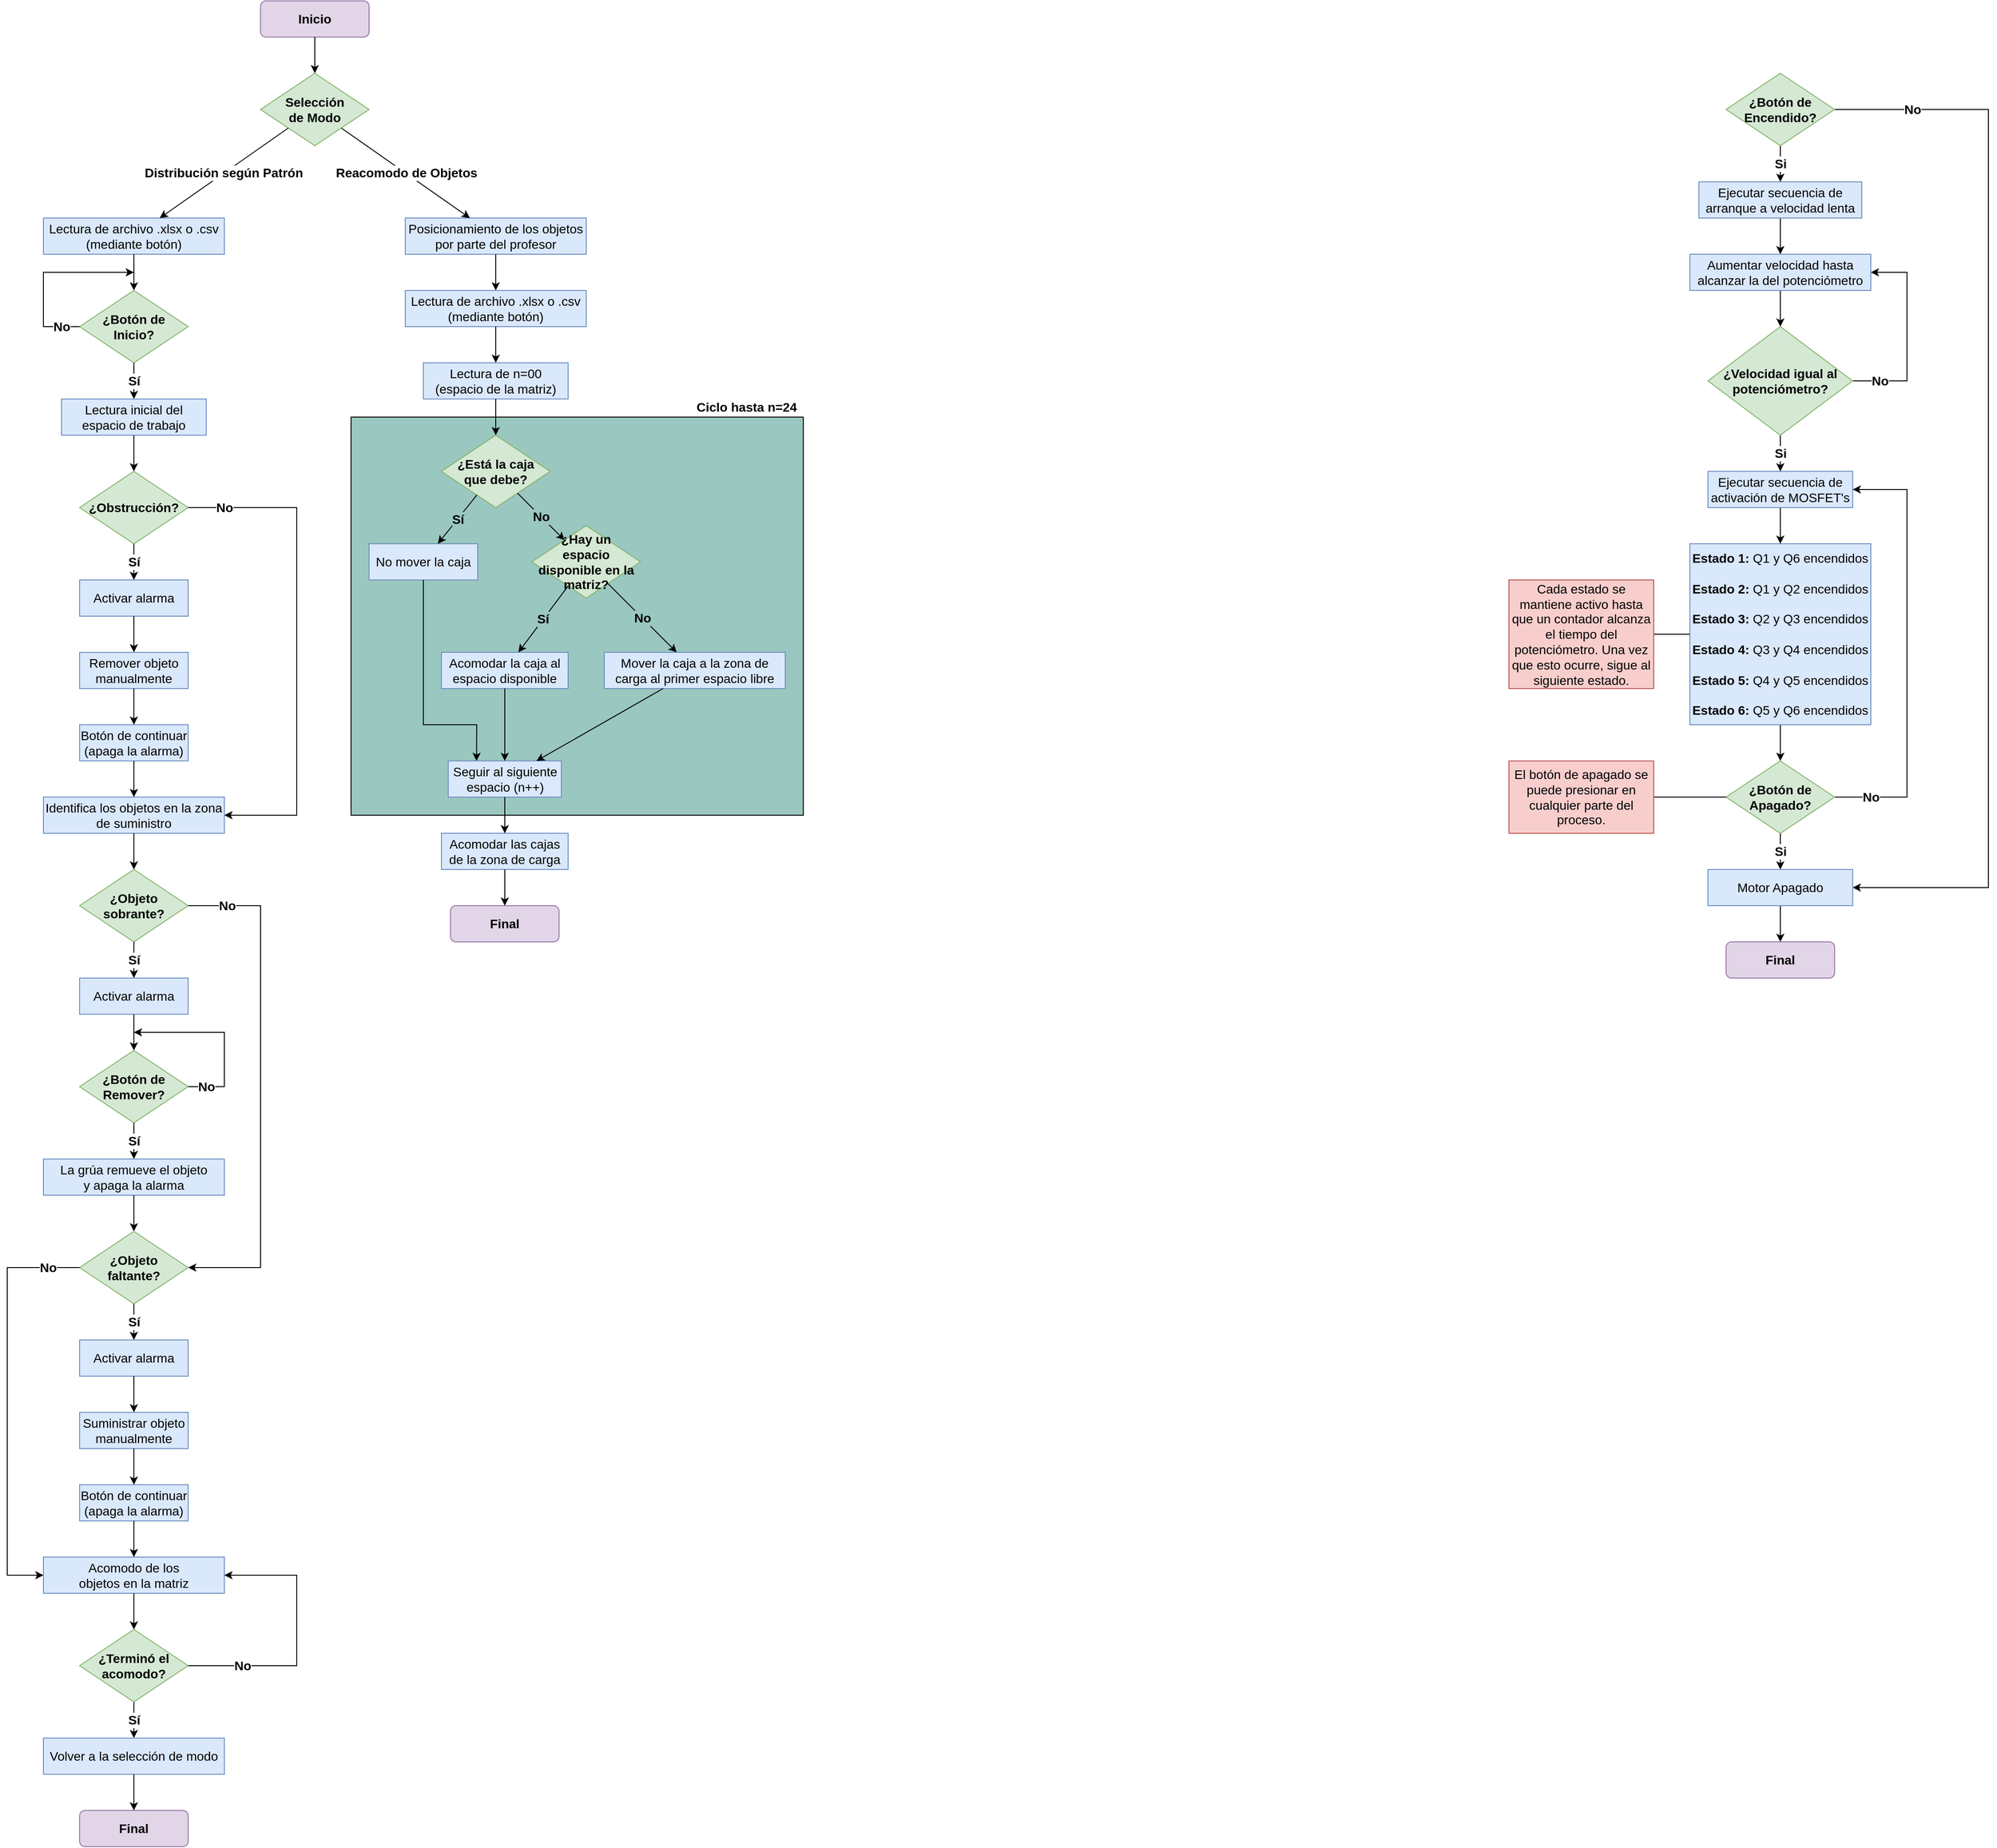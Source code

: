 <mxfile version="21.6.5" type="device">
  <diagram id="C5RBs43oDa-KdzZeNtuy" name="Page-1">
    <mxGraphModel dx="1418" dy="828" grid="1" gridSize="10" guides="1" tooltips="1" connect="1" arrows="1" fold="1" page="1" pageScale="1" pageWidth="3300" pageHeight="4681" math="0" shadow="0">
      <root>
        <mxCell id="WIyWlLk6GJQsqaUBKTNV-0" />
        <mxCell id="WIyWlLk6GJQsqaUBKTNV-1" parent="WIyWlLk6GJQsqaUBKTNV-0" />
        <mxCell id="rJOY3zDOgTalXSswyUjg-37" value="Ciclo hasta n=24" style="rounded=0;html=1;labelBackgroundColor=none;fillColor=#9AC7BF;align=left;labelPosition=right;verticalLabelPosition=top;verticalAlign=bottom;fontStyle=1;fontSize=14;spacingLeft=-120;" parent="WIyWlLk6GJQsqaUBKTNV-1" vertex="1">
          <mxGeometry x="460" y="500" width="500" height="440" as="geometry" />
        </mxCell>
        <mxCell id="w7VMdKGsoB2JZ1AJoD3i-6" value="Si" style="edgeStyle=orthogonalEdgeStyle;rounded=0;orthogonalLoop=1;jettySize=auto;html=1;exitX=0.5;exitY=1;exitDx=0;exitDy=0;entryX=0.5;entryY=0;entryDx=0;entryDy=0;fontSize=14;fontStyle=1" parent="WIyWlLk6GJQsqaUBKTNV-1" source="WIyWlLk6GJQsqaUBKTNV-6" target="w7VMdKGsoB2JZ1AJoD3i-4" edge="1">
          <mxGeometry relative="1" as="geometry" />
        </mxCell>
        <mxCell id="w7VMdKGsoB2JZ1AJoD3i-7" value="No" style="edgeStyle=orthogonalEdgeStyle;rounded=0;orthogonalLoop=1;jettySize=auto;html=1;exitX=1;exitY=0.5;exitDx=0;exitDy=0;fontSize=14;fontStyle=1;entryX=1;entryY=0.5;entryDx=0;entryDy=0;" parent="WIyWlLk6GJQsqaUBKTNV-1" source="WIyWlLk6GJQsqaUBKTNV-6" target="w7VMdKGsoB2JZ1AJoD3i-29" edge="1">
          <mxGeometry x="-0.855" relative="1" as="geometry">
            <mxPoint x="2270" y="1021.765" as="targetPoint" />
            <Array as="points">
              <mxPoint x="2270" y="160" />
              <mxPoint x="2270" y="1020" />
            </Array>
            <mxPoint as="offset" />
          </mxGeometry>
        </mxCell>
        <mxCell id="WIyWlLk6GJQsqaUBKTNV-6" value="¿Botón de&lt;br&gt;Encendido?" style="rhombus;whiteSpace=wrap;html=1;shadow=0;fontFamily=Helvetica;fontSize=14;align=center;strokeWidth=1;spacing=6;spacingTop=0;fillColor=#d5e8d4;strokeColor=#82b366;fontStyle=1" parent="WIyWlLk6GJQsqaUBKTNV-1" vertex="1">
          <mxGeometry x="1980" y="120" width="120" height="80" as="geometry" />
        </mxCell>
        <mxCell id="w7VMdKGsoB2JZ1AJoD3i-2" value="Inicio" style="rounded=1;whiteSpace=wrap;html=1;fontSize=14;glass=0;strokeWidth=1;shadow=0;fontStyle=1;fillColor=#e1d5e7;strokeColor=#9673a6;" parent="WIyWlLk6GJQsqaUBKTNV-1" vertex="1">
          <mxGeometry x="360" y="40" width="120" height="40" as="geometry" />
        </mxCell>
        <mxCell id="w7VMdKGsoB2JZ1AJoD3i-9" style="edgeStyle=orthogonalEdgeStyle;rounded=0;orthogonalLoop=1;jettySize=auto;html=1;exitX=0.5;exitY=1;exitDx=0;exitDy=0;entryX=0.5;entryY=0;entryDx=0;entryDy=0;" parent="WIyWlLk6GJQsqaUBKTNV-1" source="w7VMdKGsoB2JZ1AJoD3i-4" target="w7VMdKGsoB2JZ1AJoD3i-37" edge="1">
          <mxGeometry relative="1" as="geometry" />
        </mxCell>
        <mxCell id="w7VMdKGsoB2JZ1AJoD3i-4" value="Ejecutar secuencia de arranque a velocidad lenta" style="rounded=0;whiteSpace=wrap;html=1;fontSize=14;glass=0;strokeWidth=1;shadow=0;fillColor=#dae8fc;strokeColor=#6c8ebf;" parent="WIyWlLk6GJQsqaUBKTNV-1" vertex="1">
          <mxGeometry x="1950" y="240" width="180" height="40" as="geometry" />
        </mxCell>
        <mxCell id="w7VMdKGsoB2JZ1AJoD3i-11" value="Si" style="edgeStyle=orthogonalEdgeStyle;rounded=0;orthogonalLoop=1;jettySize=auto;html=1;exitX=0.5;exitY=1;exitDx=0;exitDy=0;entryX=0.5;entryY=0;entryDx=0;entryDy=0;fontStyle=1;fontSize=14;" parent="WIyWlLk6GJQsqaUBKTNV-1" source="w7VMdKGsoB2JZ1AJoD3i-8" target="w7VMdKGsoB2JZ1AJoD3i-10" edge="1">
          <mxGeometry relative="1" as="geometry" />
        </mxCell>
        <mxCell id="w7VMdKGsoB2JZ1AJoD3i-13" value="No" style="edgeStyle=orthogonalEdgeStyle;rounded=0;orthogonalLoop=1;jettySize=auto;html=1;exitX=1;exitY=0.5;exitDx=0;exitDy=0;strokeWidth=1;fontSize=14;fontStyle=1;entryX=1;entryY=0.5;entryDx=0;entryDy=0;" parent="WIyWlLk6GJQsqaUBKTNV-1" source="w7VMdKGsoB2JZ1AJoD3i-8" target="w7VMdKGsoB2JZ1AJoD3i-37" edge="1">
          <mxGeometry x="-0.727" relative="1" as="geometry">
            <mxPoint x="2180" y="160" as="targetPoint" />
            <Array as="points">
              <mxPoint x="2180" y="460" />
              <mxPoint x="2180" y="340" />
            </Array>
            <mxPoint as="offset" />
          </mxGeometry>
        </mxCell>
        <mxCell id="w7VMdKGsoB2JZ1AJoD3i-8" value="¿Velocidad igual al potenciómetro?" style="rhombus;whiteSpace=wrap;html=1;shadow=0;fontFamily=Helvetica;fontSize=14;align=center;strokeWidth=1;spacing=6;spacingTop=0;fillColor=#d5e8d4;strokeColor=#82b366;fontStyle=1" parent="WIyWlLk6GJQsqaUBKTNV-1" vertex="1">
          <mxGeometry x="1960" y="400" width="160" height="120" as="geometry" />
        </mxCell>
        <mxCell id="w7VMdKGsoB2JZ1AJoD3i-15" style="edgeStyle=orthogonalEdgeStyle;rounded=0;orthogonalLoop=1;jettySize=auto;html=1;exitX=0.5;exitY=1;exitDx=0;exitDy=0;entryX=0.5;entryY=0;entryDx=0;entryDy=0;" parent="WIyWlLk6GJQsqaUBKTNV-1" source="w7VMdKGsoB2JZ1AJoD3i-10" target="w7VMdKGsoB2JZ1AJoD3i-14" edge="1">
          <mxGeometry relative="1" as="geometry" />
        </mxCell>
        <mxCell id="w7VMdKGsoB2JZ1AJoD3i-10" value="Ejecutar secuencia de activación de MOSFET&#39;s" style="rounded=0;whiteSpace=wrap;html=1;fontSize=14;glass=0;strokeWidth=1;shadow=0;fillColor=#dae8fc;strokeColor=#6c8ebf;" parent="WIyWlLk6GJQsqaUBKTNV-1" vertex="1">
          <mxGeometry x="1960" y="560" width="160" height="40" as="geometry" />
        </mxCell>
        <mxCell id="w7VMdKGsoB2JZ1AJoD3i-27" style="edgeStyle=orthogonalEdgeStyle;rounded=0;orthogonalLoop=1;jettySize=auto;html=1;exitX=0.5;exitY=1;exitDx=0;exitDy=0;entryX=0.5;entryY=0;entryDx=0;entryDy=0;" parent="WIyWlLk6GJQsqaUBKTNV-1" source="w7VMdKGsoB2JZ1AJoD3i-14" target="w7VMdKGsoB2JZ1AJoD3i-26" edge="1">
          <mxGeometry relative="1" as="geometry" />
        </mxCell>
        <mxCell id="w7VMdKGsoB2JZ1AJoD3i-14" value="&lt;b&gt;Estado 1:&lt;/b&gt; Q1 y Q6 encendidos&lt;br&gt;&lt;br&gt;&lt;b style=&quot;border-color: var(--border-color);&quot;&gt;Estado&amp;nbsp;&lt;/b&gt;&lt;b&gt;2:&lt;/b&gt; Q1 y Q2 encendidos&lt;br&gt;&lt;br&gt;&lt;b style=&quot;border-color: var(--border-color);&quot;&gt;Estado&amp;nbsp;&lt;/b&gt;&lt;b&gt;3:&lt;/b&gt; Q2 y Q3 encendidos&lt;br&gt;&lt;br&gt;&lt;b style=&quot;border-color: var(--border-color);&quot;&gt;Estado&amp;nbsp;&lt;/b&gt;&lt;b&gt;4:&lt;/b&gt; Q3 y Q4 encendidos&lt;br&gt;&lt;br&gt;&lt;b style=&quot;border-color: var(--border-color);&quot;&gt;Estado&amp;nbsp;&lt;/b&gt;&lt;b&gt;5:&lt;/b&gt; Q4 y Q5 encendidos&lt;br&gt;&lt;br&gt;&lt;b style=&quot;border-color: var(--border-color);&quot;&gt;Estado&amp;nbsp;&lt;/b&gt;&lt;b&gt;6:&lt;/b&gt; Q5 y Q6 encendidos" style="rounded=0;whiteSpace=wrap;html=1;fontSize=14;glass=0;strokeWidth=1;shadow=0;fillColor=#dae8fc;strokeColor=#6c8ebf;" parent="WIyWlLk6GJQsqaUBKTNV-1" vertex="1">
          <mxGeometry x="1940" y="640" width="200" height="200" as="geometry" />
        </mxCell>
        <mxCell id="w7VMdKGsoB2JZ1AJoD3i-22" style="edgeStyle=orthogonalEdgeStyle;rounded=0;orthogonalLoop=1;jettySize=auto;html=1;exitX=1;exitY=0.5;exitDx=0;exitDy=0;entryX=0;entryY=0.5;entryDx=0;entryDy=0;endArrow=none;endFill=0;" parent="WIyWlLk6GJQsqaUBKTNV-1" source="w7VMdKGsoB2JZ1AJoD3i-24" target="w7VMdKGsoB2JZ1AJoD3i-14" edge="1">
          <mxGeometry relative="1" as="geometry">
            <mxPoint x="1900" y="740" as="sourcePoint" />
          </mxGeometry>
        </mxCell>
        <mxCell id="w7VMdKGsoB2JZ1AJoD3i-24" value="Cada estado se mantiene activo hasta que un contador alcanza el tiempo del potenciómetro. Una vez que esto ocurre, sigue al siguiente estado." style="rounded=0;whiteSpace=wrap;html=1;fontSize=14;glass=0;strokeWidth=1;shadow=0;fillColor=#f8cecc;strokeColor=#b85450;" parent="WIyWlLk6GJQsqaUBKTNV-1" vertex="1">
          <mxGeometry x="1740" y="680" width="160" height="120" as="geometry" />
        </mxCell>
        <mxCell id="w7VMdKGsoB2JZ1AJoD3i-30" value="Si" style="edgeStyle=orthogonalEdgeStyle;rounded=0;orthogonalLoop=1;jettySize=auto;html=1;exitX=0.5;exitY=1;exitDx=0;exitDy=0;entryX=0.5;entryY=0;entryDx=0;entryDy=0;fontStyle=1;fontSize=14;" parent="WIyWlLk6GJQsqaUBKTNV-1" source="w7VMdKGsoB2JZ1AJoD3i-26" target="w7VMdKGsoB2JZ1AJoD3i-29" edge="1">
          <mxGeometry relative="1" as="geometry" />
        </mxCell>
        <mxCell id="w7VMdKGsoB2JZ1AJoD3i-32" value="No" style="edgeStyle=orthogonalEdgeStyle;rounded=0;orthogonalLoop=1;jettySize=auto;html=1;exitX=1;exitY=0.5;exitDx=0;exitDy=0;entryX=1;entryY=0.5;entryDx=0;entryDy=0;fontSize=14;fontStyle=1" parent="WIyWlLk6GJQsqaUBKTNV-1" source="w7VMdKGsoB2JZ1AJoD3i-26" target="w7VMdKGsoB2JZ1AJoD3i-10" edge="1">
          <mxGeometry x="-0.833" relative="1" as="geometry">
            <Array as="points">
              <mxPoint x="2180" y="920" />
              <mxPoint x="2180" y="580" />
            </Array>
            <mxPoint as="offset" />
          </mxGeometry>
        </mxCell>
        <mxCell id="w7VMdKGsoB2JZ1AJoD3i-26" value="¿Botón de&lt;br&gt;Apagado?" style="rhombus;whiteSpace=wrap;html=1;shadow=0;fontFamily=Helvetica;fontSize=14;align=center;strokeWidth=1;spacing=6;spacingTop=0;fillColor=#d5e8d4;strokeColor=#82b366;fontStyle=1" parent="WIyWlLk6GJQsqaUBKTNV-1" vertex="1">
          <mxGeometry x="1980" y="880" width="120" height="80" as="geometry" />
        </mxCell>
        <mxCell id="w7VMdKGsoB2JZ1AJoD3i-34" style="edgeStyle=orthogonalEdgeStyle;rounded=0;orthogonalLoop=1;jettySize=auto;html=1;exitX=0.5;exitY=1;exitDx=0;exitDy=0;entryX=0.5;entryY=0;entryDx=0;entryDy=0;" parent="WIyWlLk6GJQsqaUBKTNV-1" source="w7VMdKGsoB2JZ1AJoD3i-29" target="w7VMdKGsoB2JZ1AJoD3i-33" edge="1">
          <mxGeometry relative="1" as="geometry" />
        </mxCell>
        <mxCell id="w7VMdKGsoB2JZ1AJoD3i-29" value="Motor Apagado" style="rounded=0;whiteSpace=wrap;html=1;fontSize=14;glass=0;strokeWidth=1;shadow=0;fillColor=#dae8fc;strokeColor=#6c8ebf;" parent="WIyWlLk6GJQsqaUBKTNV-1" vertex="1">
          <mxGeometry x="1960" y="1000" width="160" height="40" as="geometry" />
        </mxCell>
        <mxCell id="w7VMdKGsoB2JZ1AJoD3i-33" value="Final" style="rounded=1;whiteSpace=wrap;html=1;fontSize=14;glass=0;strokeWidth=1;shadow=0;fontStyle=1;fillColor=#e1d5e7;strokeColor=#9673a6;" parent="WIyWlLk6GJQsqaUBKTNV-1" vertex="1">
          <mxGeometry x="1980" y="1080" width="120" height="40" as="geometry" />
        </mxCell>
        <mxCell id="w7VMdKGsoB2JZ1AJoD3i-36" style="edgeStyle=orthogonalEdgeStyle;rounded=0;orthogonalLoop=1;jettySize=auto;html=1;exitX=1;exitY=0.5;exitDx=0;exitDy=0;entryX=0;entryY=0.5;entryDx=0;entryDy=0;endArrow=none;endFill=0;" parent="WIyWlLk6GJQsqaUBKTNV-1" source="w7VMdKGsoB2JZ1AJoD3i-35" target="w7VMdKGsoB2JZ1AJoD3i-26" edge="1">
          <mxGeometry relative="1" as="geometry" />
        </mxCell>
        <mxCell id="w7VMdKGsoB2JZ1AJoD3i-35" value="El botón de apagado se puede presionar en cualquier parte del proceso." style="rounded=0;whiteSpace=wrap;html=1;fontSize=14;glass=0;strokeWidth=1;shadow=0;fillColor=#f8cecc;strokeColor=#b85450;" parent="WIyWlLk6GJQsqaUBKTNV-1" vertex="1">
          <mxGeometry x="1740" y="880" width="160" height="80" as="geometry" />
        </mxCell>
        <mxCell id="w7VMdKGsoB2JZ1AJoD3i-38" style="edgeStyle=orthogonalEdgeStyle;rounded=0;orthogonalLoop=1;jettySize=auto;html=1;exitX=0.5;exitY=1;exitDx=0;exitDy=0;entryX=0.5;entryY=0;entryDx=0;entryDy=0;" parent="WIyWlLk6GJQsqaUBKTNV-1" source="w7VMdKGsoB2JZ1AJoD3i-37" target="w7VMdKGsoB2JZ1AJoD3i-8" edge="1">
          <mxGeometry relative="1" as="geometry" />
        </mxCell>
        <mxCell id="w7VMdKGsoB2JZ1AJoD3i-37" value="Aumentar velocidad hasta alcanzar la del potenciómetro" style="rounded=0;whiteSpace=wrap;html=1;fontSize=14;glass=0;strokeWidth=1;shadow=0;fillColor=#dae8fc;strokeColor=#6c8ebf;" parent="WIyWlLk6GJQsqaUBKTNV-1" vertex="1">
          <mxGeometry x="1940" y="320" width="200" height="40" as="geometry" />
        </mxCell>
        <mxCell id="ZOkhpjZ1VidPO41_5pdj-0" value="Selección&lt;br&gt;de Modo" style="rhombus;whiteSpace=wrap;html=1;shadow=0;fontFamily=Helvetica;fontSize=14;align=center;strokeWidth=1;spacing=6;spacingTop=0;fillColor=#d5e8d4;strokeColor=#82b366;fontStyle=1" parent="WIyWlLk6GJQsqaUBKTNV-1" vertex="1">
          <mxGeometry x="360" y="120" width="120" height="80" as="geometry" />
        </mxCell>
        <mxCell id="ZOkhpjZ1VidPO41_5pdj-4" value="" style="endArrow=classic;html=1;rounded=0;" parent="WIyWlLk6GJQsqaUBKTNV-1" source="w7VMdKGsoB2JZ1AJoD3i-2" target="ZOkhpjZ1VidPO41_5pdj-0" edge="1">
          <mxGeometry width="50" height="50" relative="1" as="geometry">
            <mxPoint x="320" y="110" as="sourcePoint" />
            <mxPoint x="370" y="110" as="targetPoint" />
            <Array as="points" />
          </mxGeometry>
        </mxCell>
        <mxCell id="ZOkhpjZ1VidPO41_5pdj-5" value="Lectura de archivo .xlsx o .csv&lt;br&gt;(mediante botón)" style="rounded=0;whiteSpace=wrap;html=1;fontSize=14;glass=0;strokeWidth=1;shadow=0;fillColor=#dae8fc;strokeColor=#6c8ebf;" parent="WIyWlLk6GJQsqaUBKTNV-1" vertex="1">
          <mxGeometry x="120" y="280" width="200" height="40" as="geometry" />
        </mxCell>
        <mxCell id="ZOkhpjZ1VidPO41_5pdj-6" value="Distribución según Patrón" style="endArrow=classic;html=1;rounded=0;fontSize=14;fontStyle=1" parent="WIyWlLk6GJQsqaUBKTNV-1" source="ZOkhpjZ1VidPO41_5pdj-0" target="ZOkhpjZ1VidPO41_5pdj-5" edge="1">
          <mxGeometry width="50" height="50" relative="1" as="geometry">
            <mxPoint x="430" y="90" as="sourcePoint" />
            <mxPoint x="430" y="130" as="targetPoint" />
            <Array as="points" />
          </mxGeometry>
        </mxCell>
        <mxCell id="ZOkhpjZ1VidPO41_5pdj-7" value="Posicionamiento de los objetos por parte del profesor" style="rounded=0;whiteSpace=wrap;html=1;fontSize=14;glass=0;strokeWidth=1;shadow=0;fillColor=#dae8fc;strokeColor=#6c8ebf;" parent="WIyWlLk6GJQsqaUBKTNV-1" vertex="1">
          <mxGeometry x="520" y="280" width="200" height="40" as="geometry" />
        </mxCell>
        <mxCell id="ZOkhpjZ1VidPO41_5pdj-8" value="Reacomodo de Objetos" style="endArrow=classic;html=1;rounded=0;fontSize=14;fontStyle=1" parent="WIyWlLk6GJQsqaUBKTNV-1" source="ZOkhpjZ1VidPO41_5pdj-0" target="ZOkhpjZ1VidPO41_5pdj-7" edge="1">
          <mxGeometry width="50" height="50" relative="1" as="geometry">
            <mxPoint x="400" y="190" as="sourcePoint" />
            <mxPoint x="250" y="290" as="targetPoint" />
            <Array as="points" />
          </mxGeometry>
        </mxCell>
        <mxCell id="ZOkhpjZ1VidPO41_5pdj-9" value="¿Botón de&lt;br&gt;Inicio?" style="rhombus;whiteSpace=wrap;html=1;shadow=0;fontFamily=Helvetica;fontSize=14;align=center;strokeWidth=1;spacing=6;spacingTop=0;fillColor=#d5e8d4;strokeColor=#82b366;fontStyle=1" parent="WIyWlLk6GJQsqaUBKTNV-1" vertex="1">
          <mxGeometry x="160" y="360" width="120" height="80" as="geometry" />
        </mxCell>
        <mxCell id="ZOkhpjZ1VidPO41_5pdj-10" value="" style="endArrow=classic;html=1;rounded=0;" parent="WIyWlLk6GJQsqaUBKTNV-1" source="ZOkhpjZ1VidPO41_5pdj-5" target="ZOkhpjZ1VidPO41_5pdj-9" edge="1">
          <mxGeometry width="50" height="50" relative="1" as="geometry">
            <mxPoint x="430" y="90" as="sourcePoint" />
            <mxPoint x="430" y="130" as="targetPoint" />
            <Array as="points" />
          </mxGeometry>
        </mxCell>
        <mxCell id="ZOkhpjZ1VidPO41_5pdj-11" value="Sí" style="endArrow=classic;html=1;rounded=0;fontSize=14;fontStyle=1" parent="WIyWlLk6GJQsqaUBKTNV-1" source="ZOkhpjZ1VidPO41_5pdj-9" target="ZOkhpjZ1VidPO41_5pdj-29" edge="1">
          <mxGeometry width="50" height="50" relative="1" as="geometry">
            <mxPoint x="230" y="330" as="sourcePoint" />
            <mxPoint x="220" y="480" as="targetPoint" />
            <Array as="points" />
            <mxPoint as="offset" />
          </mxGeometry>
        </mxCell>
        <mxCell id="ZOkhpjZ1VidPO41_5pdj-12" value="No" style="endArrow=classic;html=1;rounded=0;fontSize=14;fontStyle=1" parent="WIyWlLk6GJQsqaUBKTNV-1" source="ZOkhpjZ1VidPO41_5pdj-9" edge="1">
          <mxGeometry x="-0.8" width="50" height="50" relative="1" as="geometry">
            <mxPoint x="230" y="450" as="sourcePoint" />
            <mxPoint x="220" y="340" as="targetPoint" />
            <Array as="points">
              <mxPoint x="120" y="400" />
              <mxPoint x="120" y="340" />
            </Array>
            <mxPoint as="offset" />
          </mxGeometry>
        </mxCell>
        <mxCell id="ZOkhpjZ1VidPO41_5pdj-14" value="Identifica los objetos en la zona de suministro" style="rounded=0;whiteSpace=wrap;html=1;fontSize=14;glass=0;strokeWidth=1;shadow=0;fillColor=#dae8fc;strokeColor=#6c8ebf;" parent="WIyWlLk6GJQsqaUBKTNV-1" vertex="1">
          <mxGeometry x="120" y="920" width="200" height="40" as="geometry" />
        </mxCell>
        <mxCell id="ZOkhpjZ1VidPO41_5pdj-17" value="¿Obstrucción?" style="rhombus;whiteSpace=wrap;html=1;shadow=0;fontFamily=Helvetica;fontSize=14;align=center;strokeWidth=1;spacing=6;spacingTop=0;fillColor=#d5e8d4;strokeColor=#82b366;fontStyle=1" parent="WIyWlLk6GJQsqaUBKTNV-1" vertex="1">
          <mxGeometry x="160" y="560" width="120" height="80" as="geometry" />
        </mxCell>
        <mxCell id="ZOkhpjZ1VidPO41_5pdj-20" value="Activar alarma" style="rounded=0;whiteSpace=wrap;html=1;fontSize=14;glass=0;strokeWidth=1;shadow=0;fillColor=#dae8fc;strokeColor=#6c8ebf;" parent="WIyWlLk6GJQsqaUBKTNV-1" vertex="1">
          <mxGeometry x="160" y="680" width="120" height="40" as="geometry" />
        </mxCell>
        <mxCell id="ZOkhpjZ1VidPO41_5pdj-21" value="Sí" style="endArrow=classic;html=1;rounded=0;fontSize=14;fontStyle=1" parent="WIyWlLk6GJQsqaUBKTNV-1" source="ZOkhpjZ1VidPO41_5pdj-17" target="ZOkhpjZ1VidPO41_5pdj-20" edge="1">
          <mxGeometry width="50" height="50" relative="1" as="geometry">
            <mxPoint x="230" y="530" as="sourcePoint" />
            <mxPoint x="230" y="570" as="targetPoint" />
            <Array as="points" />
          </mxGeometry>
        </mxCell>
        <mxCell id="ZOkhpjZ1VidPO41_5pdj-22" value="No" style="endArrow=classic;html=1;rounded=0;fontSize=14;fontStyle=1" parent="WIyWlLk6GJQsqaUBKTNV-1" source="ZOkhpjZ1VidPO41_5pdj-17" target="ZOkhpjZ1VidPO41_5pdj-14" edge="1">
          <mxGeometry x="-0.852" width="50" height="50" relative="1" as="geometry">
            <mxPoint x="230" y="650" as="sourcePoint" />
            <mxPoint x="230" y="690" as="targetPoint" />
            <Array as="points">
              <mxPoint x="400" y="600" />
              <mxPoint x="400" y="940" />
            </Array>
            <mxPoint as="offset" />
          </mxGeometry>
        </mxCell>
        <mxCell id="ZOkhpjZ1VidPO41_5pdj-24" value="¿Botón de&lt;br&gt;Remover?" style="rhombus;whiteSpace=wrap;html=1;shadow=0;fontFamily=Helvetica;fontSize=14;align=center;strokeWidth=1;spacing=6;spacingTop=0;fillColor=#d5e8d4;strokeColor=#82b366;fontStyle=1" parent="WIyWlLk6GJQsqaUBKTNV-1" vertex="1">
          <mxGeometry x="160" y="1200" width="120" height="80" as="geometry" />
        </mxCell>
        <mxCell id="ZOkhpjZ1VidPO41_5pdj-25" value="Sí" style="endArrow=classic;html=1;rounded=0;fontSize=14;fontStyle=1" parent="WIyWlLk6GJQsqaUBKTNV-1" source="ZOkhpjZ1VidPO41_5pdj-24" target="ZOkhpjZ1VidPO41_5pdj-26" edge="1">
          <mxGeometry width="50" height="50" relative="1" as="geometry">
            <mxPoint x="230" y="1090" as="sourcePoint" />
            <mxPoint x="220" y="1320" as="targetPoint" />
            <Array as="points" />
          </mxGeometry>
        </mxCell>
        <mxCell id="ZOkhpjZ1VidPO41_5pdj-26" value="La grúa remueve el objeto&lt;br&gt;y apaga la alarma" style="rounded=0;whiteSpace=wrap;html=1;fontSize=14;glass=0;strokeWidth=1;shadow=0;fillColor=#dae8fc;strokeColor=#6c8ebf;" parent="WIyWlLk6GJQsqaUBKTNV-1" vertex="1">
          <mxGeometry x="120" y="1320" width="200" height="40" as="geometry" />
        </mxCell>
        <mxCell id="ZOkhpjZ1VidPO41_5pdj-27" value="" style="endArrow=classic;html=1;rounded=0;" parent="WIyWlLk6GJQsqaUBKTNV-1" source="ZOkhpjZ1VidPO41_5pdj-20" target="ZOkhpjZ1VidPO41_5pdj-34" edge="1">
          <mxGeometry width="50" height="50" relative="1" as="geometry">
            <mxPoint x="230" y="410" as="sourcePoint" />
            <mxPoint x="230" y="450" as="targetPoint" />
            <Array as="points" />
          </mxGeometry>
        </mxCell>
        <mxCell id="ZOkhpjZ1VidPO41_5pdj-28" value="No" style="endArrow=classic;html=1;rounded=0;fontSize=14;fontStyle=1" parent="WIyWlLk6GJQsqaUBKTNV-1" source="ZOkhpjZ1VidPO41_5pdj-24" edge="1">
          <mxGeometry x="-0.8" width="50" height="50" relative="1" as="geometry">
            <mxPoint x="170" y="930" as="sourcePoint" />
            <mxPoint x="220" y="1180" as="targetPoint" />
            <Array as="points">
              <mxPoint x="320" y="1240" />
              <mxPoint x="320" y="1180" />
            </Array>
            <mxPoint as="offset" />
          </mxGeometry>
        </mxCell>
        <mxCell id="ZOkhpjZ1VidPO41_5pdj-29" value="Lectura inicial del espacio de trabajo" style="rounded=0;whiteSpace=wrap;html=1;fontSize=14;glass=0;strokeWidth=1;shadow=0;fillColor=#dae8fc;strokeColor=#6c8ebf;" parent="WIyWlLk6GJQsqaUBKTNV-1" vertex="1">
          <mxGeometry x="140" y="480" width="160" height="40" as="geometry" />
        </mxCell>
        <mxCell id="ZOkhpjZ1VidPO41_5pdj-30" value="" style="endArrow=classic;html=1;rounded=0;" parent="WIyWlLk6GJQsqaUBKTNV-1" source="ZOkhpjZ1VidPO41_5pdj-29" target="ZOkhpjZ1VidPO41_5pdj-17" edge="1">
          <mxGeometry width="50" height="50" relative="1" as="geometry">
            <mxPoint x="400" y="430" as="sourcePoint" />
            <mxPoint x="350" y="520" as="targetPoint" />
            <Array as="points" />
          </mxGeometry>
        </mxCell>
        <mxCell id="ZOkhpjZ1VidPO41_5pdj-31" value="" style="endArrow=classic;html=1;rounded=0;" parent="WIyWlLk6GJQsqaUBKTNV-1" source="ZOkhpjZ1VidPO41_5pdj-26" target="ZOkhpjZ1VidPO41_5pdj-39" edge="1">
          <mxGeometry width="50" height="50" relative="1" as="geometry">
            <mxPoint x="360" y="620" as="sourcePoint" />
            <mxPoint x="30" y="1290" as="targetPoint" />
            <Array as="points" />
          </mxGeometry>
        </mxCell>
        <mxCell id="ZOkhpjZ1VidPO41_5pdj-32" value="¿Objeto sobrante?" style="rhombus;whiteSpace=wrap;html=1;shadow=0;fontFamily=Helvetica;fontSize=14;align=center;strokeWidth=1;spacing=6;spacingTop=0;fillColor=#d5e8d4;strokeColor=#82b366;fontStyle=1" parent="WIyWlLk6GJQsqaUBKTNV-1" vertex="1">
          <mxGeometry x="160" y="1000" width="120" height="80" as="geometry" />
        </mxCell>
        <mxCell id="ZOkhpjZ1VidPO41_5pdj-33" value="Activar alarma" style="rounded=0;whiteSpace=wrap;html=1;fontSize=14;glass=0;strokeWidth=1;shadow=0;fillColor=#dae8fc;strokeColor=#6c8ebf;" parent="WIyWlLk6GJQsqaUBKTNV-1" vertex="1">
          <mxGeometry x="160" y="1120" width="120" height="40" as="geometry" />
        </mxCell>
        <mxCell id="ZOkhpjZ1VidPO41_5pdj-34" value="Remover objeto manualmente" style="rounded=0;whiteSpace=wrap;html=1;fontSize=14;glass=0;strokeWidth=1;shadow=0;fillColor=#dae8fc;strokeColor=#6c8ebf;" parent="WIyWlLk6GJQsqaUBKTNV-1" vertex="1">
          <mxGeometry x="160" y="760" width="120" height="40" as="geometry" />
        </mxCell>
        <mxCell id="ZOkhpjZ1VidPO41_5pdj-35" value="" style="endArrow=classic;html=1;rounded=0;" parent="WIyWlLk6GJQsqaUBKTNV-1" source="ZOkhpjZ1VidPO41_5pdj-14" target="ZOkhpjZ1VidPO41_5pdj-32" edge="1">
          <mxGeometry width="50" height="50" relative="1" as="geometry">
            <mxPoint x="230" y="890" as="sourcePoint" />
            <mxPoint x="230" y="930" as="targetPoint" />
            <Array as="points" />
          </mxGeometry>
        </mxCell>
        <mxCell id="ZOkhpjZ1VidPO41_5pdj-37" value="Sí" style="endArrow=classic;html=1;rounded=0;fontSize=14;fontStyle=1" parent="WIyWlLk6GJQsqaUBKTNV-1" source="ZOkhpjZ1VidPO41_5pdj-32" target="ZOkhpjZ1VidPO41_5pdj-33" edge="1">
          <mxGeometry width="50" height="50" relative="1" as="geometry">
            <mxPoint x="230" y="810" as="sourcePoint" />
            <mxPoint x="230" y="850" as="targetPoint" />
            <Array as="points" />
          </mxGeometry>
        </mxCell>
        <mxCell id="ZOkhpjZ1VidPO41_5pdj-38" value="No" style="endArrow=classic;html=1;rounded=0;fontSize=14;fontStyle=1;" parent="WIyWlLk6GJQsqaUBKTNV-1" source="ZOkhpjZ1VidPO41_5pdj-32" target="ZOkhpjZ1VidPO41_5pdj-39" edge="1">
          <mxGeometry x="-0.846" width="50" height="50" relative="1" as="geometry">
            <mxPoint x="290" y="770" as="sourcePoint" />
            <mxPoint x="280" y="1300" as="targetPoint" />
            <Array as="points">
              <mxPoint x="360" y="1040" />
              <mxPoint x="360" y="1440" />
            </Array>
            <mxPoint as="offset" />
          </mxGeometry>
        </mxCell>
        <mxCell id="ZOkhpjZ1VidPO41_5pdj-39" value="¿Objeto faltante?" style="rhombus;whiteSpace=wrap;html=1;shadow=0;fontFamily=Helvetica;fontSize=14;align=center;strokeWidth=1;spacing=6;spacingTop=0;fillColor=#d5e8d4;strokeColor=#82b366;fontStyle=1" parent="WIyWlLk6GJQsqaUBKTNV-1" vertex="1">
          <mxGeometry x="160" y="1400" width="120" height="80" as="geometry" />
        </mxCell>
        <mxCell id="ZOkhpjZ1VidPO41_5pdj-40" value="Activar alarma" style="rounded=0;whiteSpace=wrap;html=1;fontSize=14;glass=0;strokeWidth=1;shadow=0;fillColor=#dae8fc;strokeColor=#6c8ebf;" parent="WIyWlLk6GJQsqaUBKTNV-1" vertex="1">
          <mxGeometry x="160" y="1520" width="120" height="40" as="geometry" />
        </mxCell>
        <mxCell id="ZOkhpjZ1VidPO41_5pdj-41" value="Suministrar objeto manualmente" style="rounded=0;whiteSpace=wrap;html=1;fontSize=14;glass=0;strokeWidth=1;shadow=0;fillColor=#dae8fc;strokeColor=#6c8ebf;" parent="WIyWlLk6GJQsqaUBKTNV-1" vertex="1">
          <mxGeometry x="160" y="1600" width="120" height="40" as="geometry" />
        </mxCell>
        <mxCell id="ZOkhpjZ1VidPO41_5pdj-42" value="Sí" style="endArrow=classic;html=1;rounded=0;fontSize=14;fontStyle=1" parent="WIyWlLk6GJQsqaUBKTNV-1" source="ZOkhpjZ1VidPO41_5pdj-39" target="ZOkhpjZ1VidPO41_5pdj-40" edge="1">
          <mxGeometry width="50" height="50" relative="1" as="geometry">
            <mxPoint x="230" y="1210" as="sourcePoint" />
            <mxPoint x="230" y="1250" as="targetPoint" />
            <Array as="points" />
          </mxGeometry>
        </mxCell>
        <mxCell id="ZOkhpjZ1VidPO41_5pdj-43" value="Acomodo de los&lt;br&gt;objetos en la matriz" style="rounded=0;whiteSpace=wrap;html=1;fontSize=14;glass=0;strokeWidth=1;shadow=0;fillColor=#dae8fc;strokeColor=#6c8ebf;" parent="WIyWlLk6GJQsqaUBKTNV-1" vertex="1">
          <mxGeometry x="120" y="1760" width="200" height="40" as="geometry" />
        </mxCell>
        <mxCell id="ZOkhpjZ1VidPO41_5pdj-44" value="Botón de continuar (apaga la alarma)" style="rounded=0;whiteSpace=wrap;html=1;fontSize=14;glass=0;strokeWidth=1;shadow=0;fillColor=#dae8fc;strokeColor=#6c8ebf;" parent="WIyWlLk6GJQsqaUBKTNV-1" vertex="1">
          <mxGeometry x="160" y="840" width="120" height="40" as="geometry" />
        </mxCell>
        <mxCell id="ZOkhpjZ1VidPO41_5pdj-46" value="No" style="endArrow=classic;html=1;rounded=0;fontSize=14;fontStyle=1;" parent="WIyWlLk6GJQsqaUBKTNV-1" source="ZOkhpjZ1VidPO41_5pdj-39" target="ZOkhpjZ1VidPO41_5pdj-43" edge="1">
          <mxGeometry x="-0.846" width="50" height="50" relative="1" as="geometry">
            <mxPoint x="290" y="1090" as="sourcePoint" />
            <mxPoint x="290" y="1450" as="targetPoint" />
            <Array as="points">
              <mxPoint x="80" y="1440" />
              <mxPoint x="80" y="1780" />
            </Array>
            <mxPoint as="offset" />
          </mxGeometry>
        </mxCell>
        <mxCell id="ZOkhpjZ1VidPO41_5pdj-50" value="Botón de continuar (apaga la alarma)" style="rounded=0;whiteSpace=wrap;html=1;fontSize=14;glass=0;strokeWidth=1;shadow=0;fillColor=#dae8fc;strokeColor=#6c8ebf;" parent="WIyWlLk6GJQsqaUBKTNV-1" vertex="1">
          <mxGeometry x="160" y="1680" width="120" height="40" as="geometry" />
        </mxCell>
        <mxCell id="ZOkhpjZ1VidPO41_5pdj-51" value="" style="endArrow=classic;html=1;rounded=0;" parent="WIyWlLk6GJQsqaUBKTNV-1" source="ZOkhpjZ1VidPO41_5pdj-40" target="ZOkhpjZ1VidPO41_5pdj-41" edge="1">
          <mxGeometry width="50" height="50" relative="1" as="geometry">
            <mxPoint x="230" y="1290" as="sourcePoint" />
            <mxPoint x="230" y="1330" as="targetPoint" />
            <Array as="points" />
          </mxGeometry>
        </mxCell>
        <mxCell id="ZOkhpjZ1VidPO41_5pdj-52" value="" style="endArrow=classic;html=1;rounded=0;" parent="WIyWlLk6GJQsqaUBKTNV-1" source="ZOkhpjZ1VidPO41_5pdj-41" target="ZOkhpjZ1VidPO41_5pdj-50" edge="1">
          <mxGeometry width="50" height="50" relative="1" as="geometry">
            <mxPoint x="240" y="1300" as="sourcePoint" />
            <mxPoint x="240" y="1340" as="targetPoint" />
            <Array as="points" />
          </mxGeometry>
        </mxCell>
        <mxCell id="ZOkhpjZ1VidPO41_5pdj-53" value="" style="endArrow=classic;html=1;rounded=0;" parent="WIyWlLk6GJQsqaUBKTNV-1" source="ZOkhpjZ1VidPO41_5pdj-50" target="ZOkhpjZ1VidPO41_5pdj-43" edge="1">
          <mxGeometry width="50" height="50" relative="1" as="geometry">
            <mxPoint x="250" y="1310" as="sourcePoint" />
            <mxPoint x="250" y="1350" as="targetPoint" />
            <Array as="points" />
          </mxGeometry>
        </mxCell>
        <mxCell id="ZOkhpjZ1VidPO41_5pdj-54" value="Final" style="rounded=1;whiteSpace=wrap;html=1;fontSize=14;glass=0;strokeWidth=1;shadow=0;fontStyle=1;fillColor=#e1d5e7;strokeColor=#9673a6;" parent="WIyWlLk6GJQsqaUBKTNV-1" vertex="1">
          <mxGeometry x="160" y="2040" width="120" height="40" as="geometry" />
        </mxCell>
        <mxCell id="ZOkhpjZ1VidPO41_5pdj-55" value="" style="endArrow=classic;html=1;rounded=0;" parent="WIyWlLk6GJQsqaUBKTNV-1" source="ZOkhpjZ1VidPO41_5pdj-43" target="rJOY3zDOgTalXSswyUjg-12" edge="1">
          <mxGeometry width="50" height="50" relative="1" as="geometry">
            <mxPoint x="230" y="1730" as="sourcePoint" />
            <mxPoint x="220" y="1840" as="targetPoint" />
            <Array as="points" />
          </mxGeometry>
        </mxCell>
        <mxCell id="rJOY3zDOgTalXSswyUjg-0" value="Lectura de archivo .xlsx o .csv&lt;br style=&quot;border-color: var(--border-color);&quot;&gt;(mediante botón)" style="rounded=0;whiteSpace=wrap;html=1;fontSize=14;glass=0;strokeWidth=1;shadow=0;fillColor=#dae8fc;strokeColor=#6c8ebf;" parent="WIyWlLk6GJQsqaUBKTNV-1" vertex="1">
          <mxGeometry x="520" y="360" width="200" height="40" as="geometry" />
        </mxCell>
        <mxCell id="rJOY3zDOgTalXSswyUjg-1" value="" style="endArrow=classic;html=1;rounded=0;" parent="WIyWlLk6GJQsqaUBKTNV-1" source="ZOkhpjZ1VidPO41_5pdj-7" target="rJOY3zDOgTalXSswyUjg-0" edge="1">
          <mxGeometry width="50" height="50" relative="1" as="geometry">
            <mxPoint x="230" y="330" as="sourcePoint" />
            <mxPoint x="230" y="370" as="targetPoint" />
            <Array as="points" />
          </mxGeometry>
        </mxCell>
        <mxCell id="rJOY3zDOgTalXSswyUjg-2" value="Lectura de n=00&lt;br&gt;(espacio de la matriz)" style="rounded=0;whiteSpace=wrap;html=1;fontSize=14;glass=0;strokeWidth=1;shadow=0;fillColor=#dae8fc;strokeColor=#6c8ebf;" parent="WIyWlLk6GJQsqaUBKTNV-1" vertex="1">
          <mxGeometry x="540" y="440" width="160" height="40" as="geometry" />
        </mxCell>
        <mxCell id="rJOY3zDOgTalXSswyUjg-3" value="" style="endArrow=classic;html=1;rounded=0;" parent="WIyWlLk6GJQsqaUBKTNV-1" source="rJOY3zDOgTalXSswyUjg-0" target="rJOY3zDOgTalXSswyUjg-2" edge="1">
          <mxGeometry width="50" height="50" relative="1" as="geometry">
            <mxPoint x="630" y="330" as="sourcePoint" />
            <mxPoint x="630" y="370" as="targetPoint" />
            <Array as="points" />
          </mxGeometry>
        </mxCell>
        <mxCell id="rJOY3zDOgTalXSswyUjg-4" value="¿Está la caja&lt;br&gt;que debe?" style="rhombus;whiteSpace=wrap;html=1;shadow=0;fontFamily=Helvetica;fontSize=14;align=center;strokeWidth=1;spacing=6;spacingTop=0;fillColor=#d5e8d4;strokeColor=#82b366;fontStyle=1" parent="WIyWlLk6GJQsqaUBKTNV-1" vertex="1">
          <mxGeometry x="560" y="520" width="120" height="80" as="geometry" />
        </mxCell>
        <mxCell id="rJOY3zDOgTalXSswyUjg-5" value="" style="endArrow=classic;html=1;rounded=0;" parent="WIyWlLk6GJQsqaUBKTNV-1" source="rJOY3zDOgTalXSswyUjg-2" target="rJOY3zDOgTalXSswyUjg-4" edge="1">
          <mxGeometry width="50" height="50" relative="1" as="geometry">
            <mxPoint x="230" y="530" as="sourcePoint" />
            <mxPoint x="620" y="520" as="targetPoint" />
            <Array as="points" />
          </mxGeometry>
        </mxCell>
        <mxCell id="rJOY3zDOgTalXSswyUjg-6" value="No mover la caja" style="rounded=0;whiteSpace=wrap;html=1;fontSize=14;glass=0;strokeWidth=1;shadow=0;fillColor=#dae8fc;strokeColor=#6c8ebf;" parent="WIyWlLk6GJQsqaUBKTNV-1" vertex="1">
          <mxGeometry x="480" y="640" width="120" height="40" as="geometry" />
        </mxCell>
        <mxCell id="rJOY3zDOgTalXSswyUjg-7" value="Sí" style="endArrow=classic;html=1;rounded=0;fontStyle=1;fontSize=14;labelBackgroundColor=#9AC7BF;" parent="WIyWlLk6GJQsqaUBKTNV-1" source="rJOY3zDOgTalXSswyUjg-4" target="rJOY3zDOgTalXSswyUjg-6" edge="1">
          <mxGeometry width="50" height="50" relative="1" as="geometry">
            <mxPoint x="630" y="570" as="sourcePoint" />
            <mxPoint x="630" y="610" as="targetPoint" />
            <Array as="points" />
          </mxGeometry>
        </mxCell>
        <mxCell id="rJOY3zDOgTalXSswyUjg-11" value="Sí" style="endArrow=classic;html=1;rounded=0;fontSize=14;fontStyle=1" parent="WIyWlLk6GJQsqaUBKTNV-1" source="rJOY3zDOgTalXSswyUjg-12" target="rJOY3zDOgTalXSswyUjg-14" edge="1">
          <mxGeometry width="50" height="50" relative="1" as="geometry">
            <mxPoint x="220" y="1990" as="sourcePoint" />
            <mxPoint x="230" y="1960" as="targetPoint" />
            <Array as="points" />
          </mxGeometry>
        </mxCell>
        <mxCell id="rJOY3zDOgTalXSswyUjg-12" value="¿Terminó el acomodo?" style="rhombus;whiteSpace=wrap;html=1;shadow=0;fontFamily=Helvetica;fontSize=14;align=center;strokeWidth=1;spacing=6;spacingTop=0;fillColor=#d5e8d4;strokeColor=#82b366;fontStyle=1" parent="WIyWlLk6GJQsqaUBKTNV-1" vertex="1">
          <mxGeometry x="160" y="1840" width="120" height="80" as="geometry" />
        </mxCell>
        <mxCell id="rJOY3zDOgTalXSswyUjg-13" value="No" style="endArrow=classic;html=1;rounded=0;fontStyle=1;fontSize=14;" parent="WIyWlLk6GJQsqaUBKTNV-1" source="rJOY3zDOgTalXSswyUjg-12" target="ZOkhpjZ1VidPO41_5pdj-43" edge="1">
          <mxGeometry x="-0.6" width="50" height="50" relative="1" as="geometry">
            <mxPoint x="590" y="1870" as="sourcePoint" />
            <mxPoint x="230" y="1850" as="targetPoint" />
            <Array as="points">
              <mxPoint x="400" y="1880" />
              <mxPoint x="400" y="1780" />
            </Array>
            <mxPoint as="offset" />
          </mxGeometry>
        </mxCell>
        <mxCell id="rJOY3zDOgTalXSswyUjg-14" value="Volver a la selección de modo" style="rounded=0;whiteSpace=wrap;html=1;fontSize=14;glass=0;strokeWidth=1;shadow=0;fillColor=#dae8fc;strokeColor=#6c8ebf;" parent="WIyWlLk6GJQsqaUBKTNV-1" vertex="1">
          <mxGeometry x="120" y="1960" width="200" height="40" as="geometry" />
        </mxCell>
        <mxCell id="rJOY3zDOgTalXSswyUjg-15" value="" style="endArrow=classic;html=1;rounded=0;" parent="WIyWlLk6GJQsqaUBKTNV-1" source="rJOY3zDOgTalXSswyUjg-14" target="ZOkhpjZ1VidPO41_5pdj-54" edge="1">
          <mxGeometry width="50" height="50" relative="1" as="geometry">
            <mxPoint x="230" y="1810" as="sourcePoint" />
            <mxPoint x="230" y="1850" as="targetPoint" />
            <Array as="points" />
          </mxGeometry>
        </mxCell>
        <mxCell id="rJOY3zDOgTalXSswyUjg-16" value="Mover la caja a la zona de carga al primer espacio libre" style="rounded=0;whiteSpace=wrap;html=1;fontSize=14;glass=0;strokeWidth=1;shadow=0;fillColor=#dae8fc;strokeColor=#6c8ebf;" parent="WIyWlLk6GJQsqaUBKTNV-1" vertex="1">
          <mxGeometry x="740" y="760" width="200" height="40" as="geometry" />
        </mxCell>
        <mxCell id="rJOY3zDOgTalXSswyUjg-17" value="No" style="endArrow=classic;html=1;rounded=0;fontStyle=1;fontSize=14;labelBackgroundColor=#9AC7BF;" parent="WIyWlLk6GJQsqaUBKTNV-1" source="rJOY3zDOgTalXSswyUjg-4" target="rJOY3zDOgTalXSswyUjg-26" edge="1">
          <mxGeometry width="50" height="50" relative="1" as="geometry">
            <mxPoint x="609" y="676" as="sourcePoint" />
            <mxPoint x="830" y="560" as="targetPoint" />
            <Array as="points" />
          </mxGeometry>
        </mxCell>
        <mxCell id="rJOY3zDOgTalXSswyUjg-20" value="" style="endArrow=classic;html=1;rounded=0;entryX=0.25;entryY=0;entryDx=0;entryDy=0;" parent="WIyWlLk6GJQsqaUBKTNV-1" source="rJOY3zDOgTalXSswyUjg-6" target="rJOY3zDOgTalXSswyUjg-25" edge="1">
          <mxGeometry width="50" height="50" relative="1" as="geometry">
            <mxPoint x="630" y="490" as="sourcePoint" />
            <mxPoint x="540" y="720" as="targetPoint" />
            <Array as="points">
              <mxPoint x="540" y="840" />
              <mxPoint x="599" y="840" />
            </Array>
          </mxGeometry>
        </mxCell>
        <mxCell id="rJOY3zDOgTalXSswyUjg-24" value="Acomodar la caja al espacio disponible" style="rounded=0;whiteSpace=wrap;html=1;fontSize=14;glass=0;strokeWidth=1;shadow=0;fillColor=#dae8fc;strokeColor=#6c8ebf;" parent="WIyWlLk6GJQsqaUBKTNV-1" vertex="1">
          <mxGeometry x="560" y="760" width="140" height="40" as="geometry" />
        </mxCell>
        <mxCell id="rJOY3zDOgTalXSswyUjg-25" value="Seguir al siguiente espacio (n++)" style="rounded=0;whiteSpace=wrap;html=1;fontSize=14;glass=0;strokeWidth=1;shadow=0;fillColor=#dae8fc;strokeColor=#6c8ebf;" parent="WIyWlLk6GJQsqaUBKTNV-1" vertex="1">
          <mxGeometry x="567.5" y="880" width="125" height="40" as="geometry" />
        </mxCell>
        <mxCell id="rJOY3zDOgTalXSswyUjg-26" value="¿Hay un espacio disponible en la matriz?" style="rhombus;whiteSpace=wrap;html=1;shadow=0;fontFamily=Helvetica;fontSize=14;align=center;strokeWidth=1;spacing=6;spacingTop=0;fillColor=#d5e8d4;strokeColor=#82b366;fontStyle=1" parent="WIyWlLk6GJQsqaUBKTNV-1" vertex="1">
          <mxGeometry x="660" y="620" width="120" height="80" as="geometry" />
        </mxCell>
        <mxCell id="rJOY3zDOgTalXSswyUjg-27" value="Sí" style="endArrow=classic;html=1;rounded=0;fontStyle=1;fontSize=14;labelBackgroundColor=#9AC7BF;" parent="WIyWlLk6GJQsqaUBKTNV-1" source="rJOY3zDOgTalXSswyUjg-26" target="rJOY3zDOgTalXSswyUjg-24" edge="1">
          <mxGeometry width="50" height="50" relative="1" as="geometry">
            <mxPoint x="609" y="596" as="sourcePoint" />
            <mxPoint x="720" y="760" as="targetPoint" />
            <Array as="points" />
          </mxGeometry>
        </mxCell>
        <mxCell id="rJOY3zDOgTalXSswyUjg-30" value="No" style="endArrow=classic;html=1;rounded=0;fontStyle=1;fontSize=14;labelBackgroundColor=#9AC7BF;" parent="WIyWlLk6GJQsqaUBKTNV-1" source="rJOY3zDOgTalXSswyUjg-26" target="rJOY3zDOgTalXSswyUjg-16" edge="1">
          <mxGeometry width="50" height="50" relative="1" as="geometry">
            <mxPoint x="654" y="594" as="sourcePoint" />
            <mxPoint x="706" y="646" as="targetPoint" />
            <Array as="points" />
          </mxGeometry>
        </mxCell>
        <mxCell id="rJOY3zDOgTalXSswyUjg-31" value="" style="endArrow=classic;html=1;rounded=0;" parent="WIyWlLk6GJQsqaUBKTNV-1" source="rJOY3zDOgTalXSswyUjg-24" target="rJOY3zDOgTalXSswyUjg-25" edge="1">
          <mxGeometry width="50" height="50" relative="1" as="geometry">
            <mxPoint x="558" y="690" as="sourcePoint" />
            <mxPoint x="622" y="850" as="targetPoint" />
            <Array as="points" />
          </mxGeometry>
        </mxCell>
        <mxCell id="rJOY3zDOgTalXSswyUjg-32" value="" style="endArrow=classic;html=1;rounded=0;" parent="WIyWlLk6GJQsqaUBKTNV-1" source="rJOY3zDOgTalXSswyUjg-16" target="rJOY3zDOgTalXSswyUjg-25" edge="1">
          <mxGeometry width="50" height="50" relative="1" as="geometry">
            <mxPoint x="677" y="810" as="sourcePoint" />
            <mxPoint x="663" y="890" as="targetPoint" />
            <Array as="points" />
          </mxGeometry>
        </mxCell>
        <mxCell id="rJOY3zDOgTalXSswyUjg-35" value="Acomodar las cajas de la zona de carga" style="rounded=0;whiteSpace=wrap;html=1;fontSize=14;glass=0;strokeWidth=1;shadow=0;fillColor=#dae8fc;strokeColor=#6c8ebf;" parent="WIyWlLk6GJQsqaUBKTNV-1" vertex="1">
          <mxGeometry x="560" y="960" width="140" height="40" as="geometry" />
        </mxCell>
        <mxCell id="rJOY3zDOgTalXSswyUjg-38" value="" style="endArrow=classic;html=1;rounded=0;" parent="WIyWlLk6GJQsqaUBKTNV-1" source="rJOY3zDOgTalXSswyUjg-25" target="rJOY3zDOgTalXSswyUjg-35" edge="1">
          <mxGeometry width="50" height="50" relative="1" as="geometry">
            <mxPoint x="638" y="810" as="sourcePoint" />
            <mxPoint x="632" y="890" as="targetPoint" />
            <Array as="points" />
          </mxGeometry>
        </mxCell>
        <mxCell id="rJOY3zDOgTalXSswyUjg-42" value="Final" style="rounded=1;whiteSpace=wrap;html=1;fontSize=14;glass=0;strokeWidth=1;shadow=0;fontStyle=1;fillColor=#e1d5e7;strokeColor=#9673a6;" parent="WIyWlLk6GJQsqaUBKTNV-1" vertex="1">
          <mxGeometry x="570" y="1040" width="120" height="40" as="geometry" />
        </mxCell>
        <mxCell id="rJOY3zDOgTalXSswyUjg-43" value="" style="endArrow=classic;html=1;rounded=0;" parent="WIyWlLk6GJQsqaUBKTNV-1" source="rJOY3zDOgTalXSswyUjg-35" target="rJOY3zDOgTalXSswyUjg-42" edge="1">
          <mxGeometry width="50" height="50" relative="1" as="geometry">
            <mxPoint x="640" y="930" as="sourcePoint" />
            <mxPoint x="640" y="970" as="targetPoint" />
            <Array as="points" />
          </mxGeometry>
        </mxCell>
        <mxCell id="7UM6FC_LN68KrzgLUJqu-1" value="" style="endArrow=classic;html=1;rounded=0;" parent="WIyWlLk6GJQsqaUBKTNV-1" source="ZOkhpjZ1VidPO41_5pdj-33" target="ZOkhpjZ1VidPO41_5pdj-24" edge="1">
          <mxGeometry width="50" height="50" relative="1" as="geometry">
            <mxPoint x="230" y="970" as="sourcePoint" />
            <mxPoint x="230" y="1010" as="targetPoint" />
            <Array as="points" />
          </mxGeometry>
        </mxCell>
        <mxCell id="7UM6FC_LN68KrzgLUJqu-3" value="" style="endArrow=classic;html=1;rounded=0;" parent="WIyWlLk6GJQsqaUBKTNV-1" source="ZOkhpjZ1VidPO41_5pdj-34" target="ZOkhpjZ1VidPO41_5pdj-44" edge="1">
          <mxGeometry width="50" height="50" relative="1" as="geometry">
            <mxPoint x="230" y="730" as="sourcePoint" />
            <mxPoint x="230" y="770" as="targetPoint" />
            <Array as="points" />
          </mxGeometry>
        </mxCell>
        <mxCell id="7UM6FC_LN68KrzgLUJqu-5" value="" style="endArrow=classic;html=1;rounded=0;" parent="WIyWlLk6GJQsqaUBKTNV-1" source="ZOkhpjZ1VidPO41_5pdj-44" target="ZOkhpjZ1VidPO41_5pdj-14" edge="1">
          <mxGeometry width="50" height="50" relative="1" as="geometry">
            <mxPoint x="240" y="740" as="sourcePoint" />
            <mxPoint x="240" y="780" as="targetPoint" />
            <Array as="points" />
          </mxGeometry>
        </mxCell>
      </root>
    </mxGraphModel>
  </diagram>
</mxfile>
